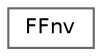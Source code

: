digraph "Graphical Class Hierarchy"
{
 // INTERACTIVE_SVG=YES
 // LATEX_PDF_SIZE
  bgcolor="transparent";
  edge [fontname=Helvetica,fontsize=10,labelfontname=Helvetica,labelfontsize=10];
  node [fontname=Helvetica,fontsize=10,shape=box,height=0.2,width=0.4];
  rankdir="LR";
  Node0 [id="Node000000",label="FFnv",height=0.2,width=0.4,color="grey40", fillcolor="white", style="filled",URL="$de/d87/structFFnv.html",tooltip="FNV hash generation for different types of input data."];
}
